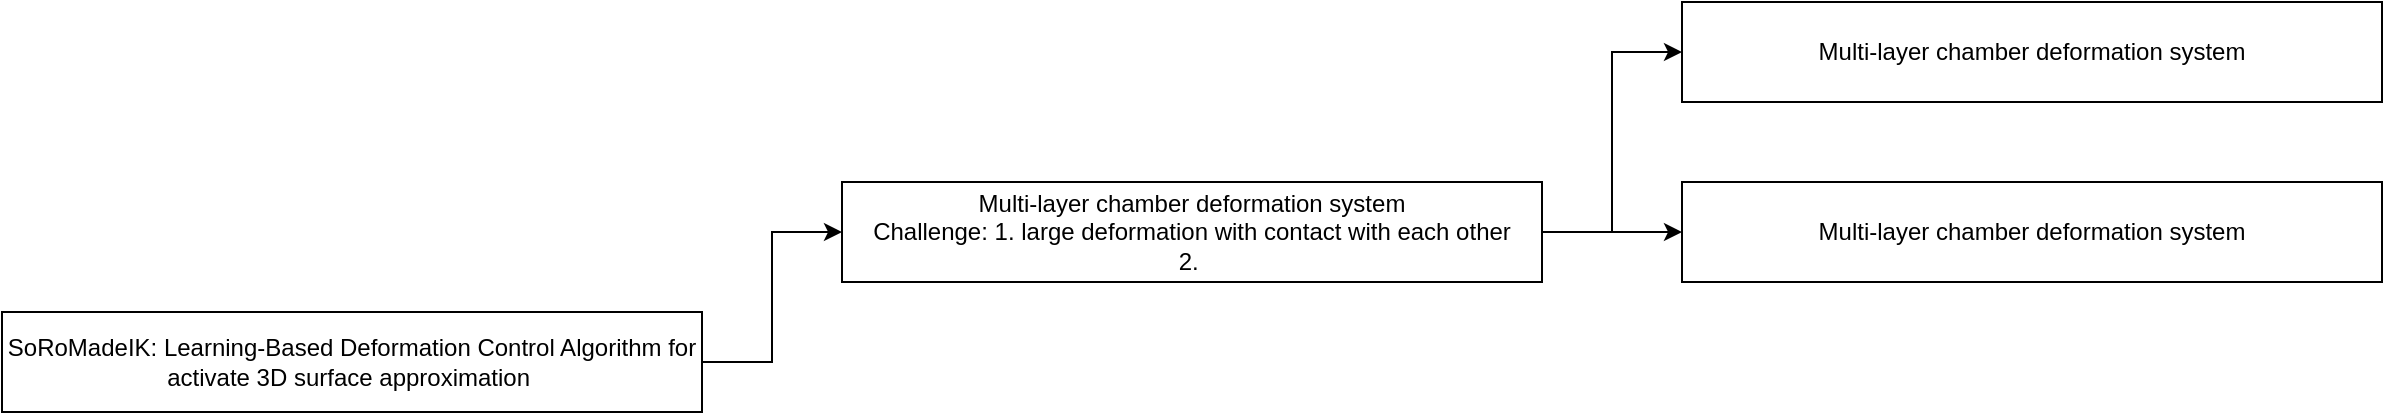 <mxfile version="22.0.0" type="github">
  <diagram id="R2lEEEUBdFMjLlhIrx00" name="Page-1">
    <mxGraphModel dx="1372" dy="798" grid="1" gridSize="10" guides="1" tooltips="1" connect="1" arrows="1" fold="1" page="1" pageScale="1" pageWidth="850" pageHeight="1100" math="0" shadow="0" extFonts="Permanent Marker^https://fonts.googleapis.com/css?family=Permanent+Marker">
      <root>
        <mxCell id="0" />
        <mxCell id="1" parent="0" />
        <mxCell id="LtaQJOezJhxfunnw9k85-3" style="edgeStyle=orthogonalEdgeStyle;rounded=0;orthogonalLoop=1;jettySize=auto;html=1;exitX=1;exitY=0.5;exitDx=0;exitDy=0;entryX=0;entryY=0.5;entryDx=0;entryDy=0;" edge="1" parent="1" source="LtaQJOezJhxfunnw9k85-1" target="LtaQJOezJhxfunnw9k85-2">
          <mxGeometry relative="1" as="geometry" />
        </mxCell>
        <mxCell id="LtaQJOezJhxfunnw9k85-1" value="SoRoMadeIK: Learning-Based Deformation Control Algorithm for activate 3D surface approximation&amp;nbsp;" style="rounded=0;whiteSpace=wrap;html=1;" vertex="1" parent="1">
          <mxGeometry x="50" y="525" width="350" height="50" as="geometry" />
        </mxCell>
        <mxCell id="LtaQJOezJhxfunnw9k85-5" style="edgeStyle=orthogonalEdgeStyle;rounded=0;orthogonalLoop=1;jettySize=auto;html=1;exitX=1;exitY=0.5;exitDx=0;exitDy=0;entryX=0;entryY=0.5;entryDx=0;entryDy=0;" edge="1" parent="1" source="LtaQJOezJhxfunnw9k85-2" target="LtaQJOezJhxfunnw9k85-4">
          <mxGeometry relative="1" as="geometry" />
        </mxCell>
        <mxCell id="LtaQJOezJhxfunnw9k85-7" style="edgeStyle=orthogonalEdgeStyle;rounded=0;orthogonalLoop=1;jettySize=auto;html=1;exitX=1;exitY=0.5;exitDx=0;exitDy=0;" edge="1" parent="1" source="LtaQJOezJhxfunnw9k85-2" target="LtaQJOezJhxfunnw9k85-6">
          <mxGeometry relative="1" as="geometry" />
        </mxCell>
        <mxCell id="LtaQJOezJhxfunnw9k85-2" value="Multi-layer chamber deformation system&lt;br&gt;Challenge: 1. large deformation with contact with each other&lt;br&gt;2.&amp;nbsp;" style="rounded=0;whiteSpace=wrap;html=1;" vertex="1" parent="1">
          <mxGeometry x="470" y="460" width="350" height="50" as="geometry" />
        </mxCell>
        <mxCell id="LtaQJOezJhxfunnw9k85-4" value="Multi-layer chamber deformation system" style="rounded=0;whiteSpace=wrap;html=1;" vertex="1" parent="1">
          <mxGeometry x="890" y="370" width="350" height="50" as="geometry" />
        </mxCell>
        <mxCell id="LtaQJOezJhxfunnw9k85-6" value="Multi-layer chamber deformation system" style="rounded=0;whiteSpace=wrap;html=1;" vertex="1" parent="1">
          <mxGeometry x="890" y="460" width="350" height="50" as="geometry" />
        </mxCell>
      </root>
    </mxGraphModel>
  </diagram>
</mxfile>
